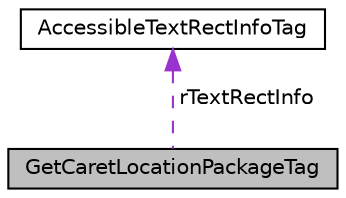 digraph "GetCaretLocationPackageTag"
{
 // LATEX_PDF_SIZE
  edge [fontname="Helvetica",fontsize="10",labelfontname="Helvetica",labelfontsize="10"];
  node [fontname="Helvetica",fontsize="10",shape=record];
  Node1 [label="GetCaretLocationPackageTag",height=0.2,width=0.4,color="black", fillcolor="grey75", style="filled", fontcolor="black",tooltip=" "];
  Node2 -> Node1 [dir="back",color="darkorchid3",fontsize="10",style="dashed",label=" rTextRectInfo" ,fontname="Helvetica"];
  Node2 [label="AccessibleTextRectInfoTag",height=0.2,width=0.4,color="black", fillcolor="white", style="filled",URL="$struct_accessible_text_rect_info_tag.html",tooltip=" "];
}
